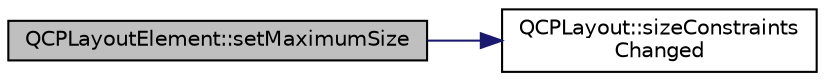 digraph "QCPLayoutElement::setMaximumSize"
{
  edge [fontname="Helvetica",fontsize="10",labelfontname="Helvetica",labelfontsize="10"];
  node [fontname="Helvetica",fontsize="10",shape=record];
  rankdir="LR";
  Node1 [label="QCPLayoutElement::setMaximumSize",height=0.2,width=0.4,color="black", fillcolor="grey75", style="filled", fontcolor="black"];
  Node1 -> Node2 [color="midnightblue",fontsize="10",style="solid",fontname="Helvetica"];
  Node2 [label="QCPLayout::sizeConstraints\lChanged",height=0.2,width=0.4,color="black", fillcolor="white", style="filled",URL="$class_q_c_p_layout.html#a6218cd7e5c0e30077c1aeaffe55b6145"];
}
